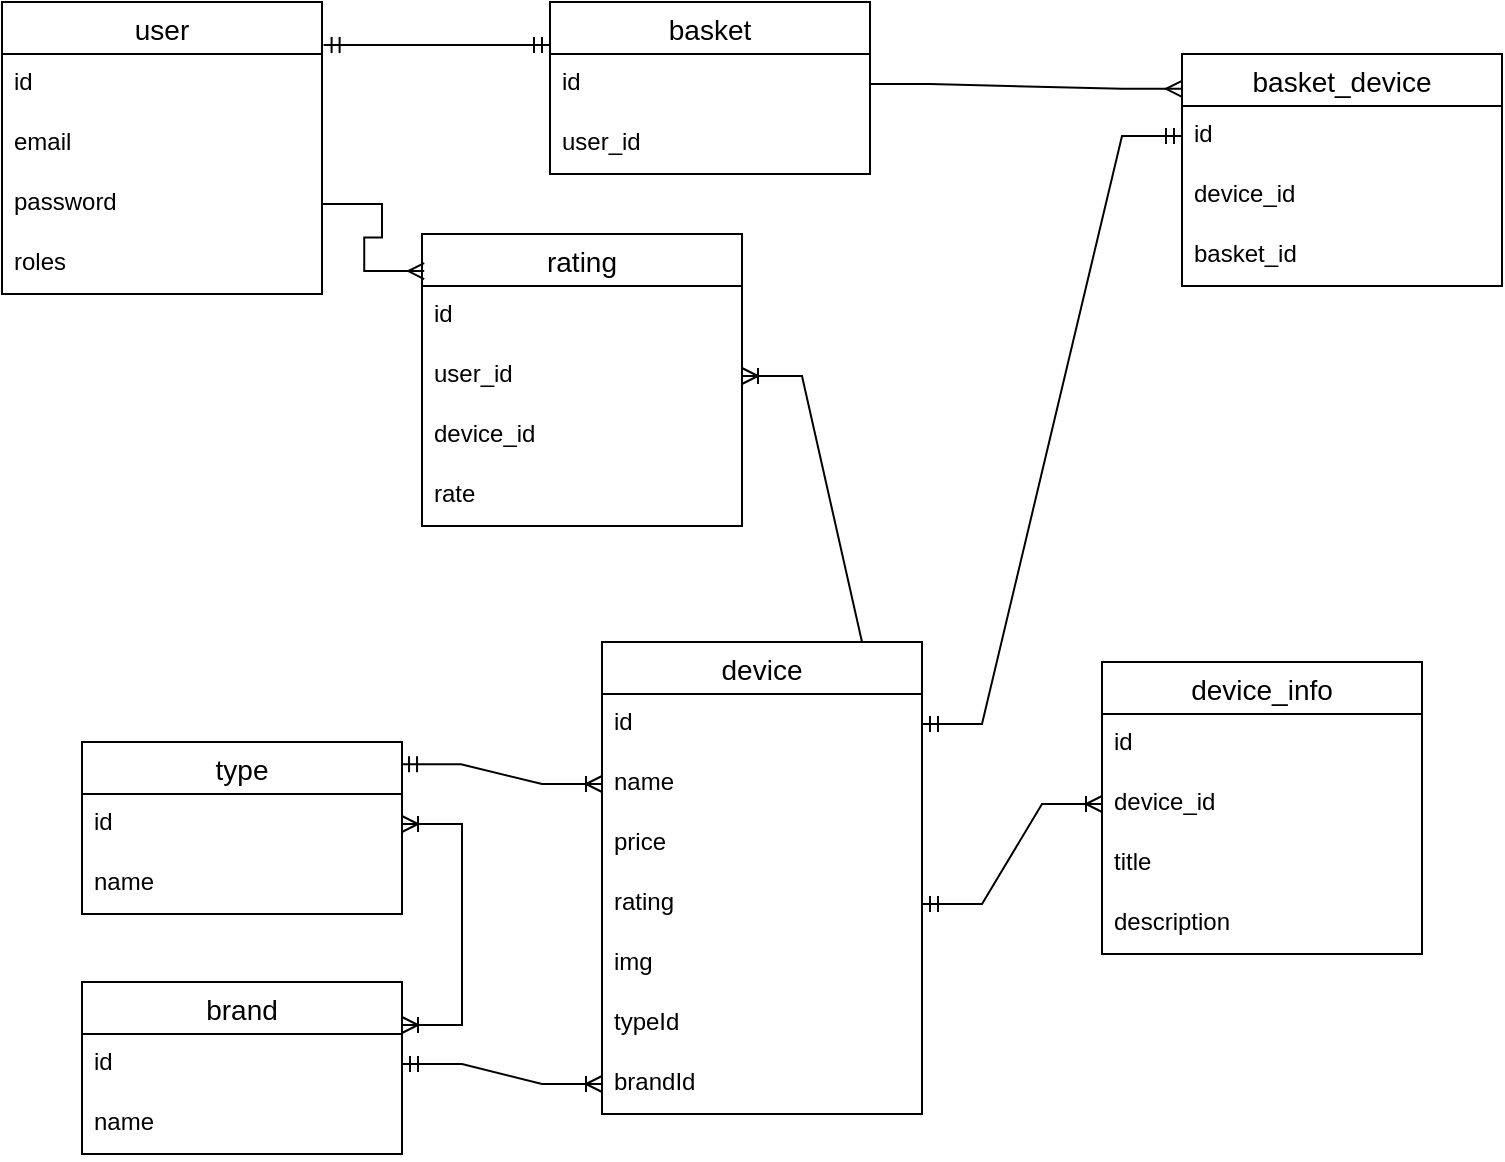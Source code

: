 <mxfile version="22.1.18" type="github">
  <diagram name="Page-1" id="M3IzxrUChmUWGdgaBAiZ">
    <mxGraphModel dx="2266" dy="920" grid="1" gridSize="10" guides="1" tooltips="1" connect="1" arrows="1" fold="1" page="1" pageScale="1" pageWidth="827" pageHeight="1169" math="0" shadow="0">
      <root>
        <mxCell id="0" />
        <mxCell id="1" parent="0" />
        <mxCell id="GBEgYmQzCYnmSpbXidUJ-2" value="user" style="swimlane;fontStyle=0;childLayout=stackLayout;horizontal=1;startSize=26;horizontalStack=0;resizeParent=1;resizeParentMax=0;resizeLast=0;collapsible=1;marginBottom=0;align=center;fontSize=14;" vertex="1" parent="1">
          <mxGeometry x="60" y="230" width="160" height="146" as="geometry">
            <mxRectangle x="40" y="250" width="70" height="30" as="alternateBounds" />
          </mxGeometry>
        </mxCell>
        <mxCell id="GBEgYmQzCYnmSpbXidUJ-3" value="id" style="text;strokeColor=none;fillColor=none;spacingLeft=4;spacingRight=4;overflow=hidden;rotatable=0;points=[[0,0.5],[1,0.5]];portConstraint=eastwest;fontSize=12;whiteSpace=wrap;html=1;" vertex="1" parent="GBEgYmQzCYnmSpbXidUJ-2">
          <mxGeometry y="26" width="160" height="30" as="geometry" />
        </mxCell>
        <mxCell id="GBEgYmQzCYnmSpbXidUJ-4" value="email&lt;br&gt;" style="text;strokeColor=none;fillColor=none;spacingLeft=4;spacingRight=4;overflow=hidden;rotatable=0;points=[[0,0.5],[1,0.5]];portConstraint=eastwest;fontSize=12;whiteSpace=wrap;html=1;" vertex="1" parent="GBEgYmQzCYnmSpbXidUJ-2">
          <mxGeometry y="56" width="160" height="30" as="geometry" />
        </mxCell>
        <mxCell id="GBEgYmQzCYnmSpbXidUJ-5" value="password" style="text;strokeColor=none;fillColor=none;spacingLeft=4;spacingRight=4;overflow=hidden;rotatable=0;points=[[0,0.5],[1,0.5]];portConstraint=eastwest;fontSize=12;whiteSpace=wrap;html=1;" vertex="1" parent="GBEgYmQzCYnmSpbXidUJ-2">
          <mxGeometry y="86" width="160" height="30" as="geometry" />
        </mxCell>
        <mxCell id="GBEgYmQzCYnmSpbXidUJ-8" value="roles" style="text;strokeColor=none;fillColor=none;spacingLeft=4;spacingRight=4;overflow=hidden;rotatable=0;points=[[0,0.5],[1,0.5]];portConstraint=eastwest;fontSize=12;whiteSpace=wrap;html=1;" vertex="1" parent="GBEgYmQzCYnmSpbXidUJ-2">
          <mxGeometry y="116" width="160" height="30" as="geometry" />
        </mxCell>
        <mxCell id="GBEgYmQzCYnmSpbXidUJ-9" value="basket" style="swimlane;fontStyle=0;childLayout=stackLayout;horizontal=1;startSize=26;horizontalStack=0;resizeParent=1;resizeParentMax=0;resizeLast=0;collapsible=1;marginBottom=0;align=center;fontSize=14;" vertex="1" parent="1">
          <mxGeometry x="334" y="230" width="160" height="86" as="geometry" />
        </mxCell>
        <mxCell id="GBEgYmQzCYnmSpbXidUJ-10" value="id" style="text;strokeColor=none;fillColor=none;spacingLeft=4;spacingRight=4;overflow=hidden;rotatable=0;points=[[0,0.5],[1,0.5]];portConstraint=eastwest;fontSize=12;whiteSpace=wrap;html=1;" vertex="1" parent="GBEgYmQzCYnmSpbXidUJ-9">
          <mxGeometry y="26" width="160" height="30" as="geometry" />
        </mxCell>
        <mxCell id="GBEgYmQzCYnmSpbXidUJ-11" value="user_id&lt;br&gt;" style="text;strokeColor=none;fillColor=none;spacingLeft=4;spacingRight=4;overflow=hidden;rotatable=0;points=[[0,0.5],[1,0.5]];portConstraint=eastwest;fontSize=12;whiteSpace=wrap;html=1;" vertex="1" parent="GBEgYmQzCYnmSpbXidUJ-9">
          <mxGeometry y="56" width="160" height="30" as="geometry" />
        </mxCell>
        <mxCell id="GBEgYmQzCYnmSpbXidUJ-13" value="" style="edgeStyle=entityRelationEdgeStyle;fontSize=12;html=1;endArrow=ERmandOne;startArrow=ERmandOne;rounded=0;entryX=0;entryY=0.25;entryDx=0;entryDy=0;exitX=1.005;exitY=0.147;exitDx=0;exitDy=0;exitPerimeter=0;" edge="1" parent="1" source="GBEgYmQzCYnmSpbXidUJ-2" target="GBEgYmQzCYnmSpbXidUJ-9">
          <mxGeometry width="100" height="100" relative="1" as="geometry">
            <mxPoint x="200" y="270" as="sourcePoint" />
            <mxPoint x="300" y="170" as="targetPoint" />
          </mxGeometry>
        </mxCell>
        <mxCell id="GBEgYmQzCYnmSpbXidUJ-14" value="device" style="swimlane;fontStyle=0;childLayout=stackLayout;horizontal=1;startSize=26;horizontalStack=0;resizeParent=1;resizeParentMax=0;resizeLast=0;collapsible=1;marginBottom=0;align=center;fontSize=14;" vertex="1" parent="1">
          <mxGeometry x="360" y="550" width="160" height="236" as="geometry" />
        </mxCell>
        <mxCell id="GBEgYmQzCYnmSpbXidUJ-15" value="id" style="text;strokeColor=none;fillColor=none;spacingLeft=4;spacingRight=4;overflow=hidden;rotatable=0;points=[[0,0.5],[1,0.5]];portConstraint=eastwest;fontSize=12;whiteSpace=wrap;html=1;" vertex="1" parent="GBEgYmQzCYnmSpbXidUJ-14">
          <mxGeometry y="26" width="160" height="30" as="geometry" />
        </mxCell>
        <mxCell id="GBEgYmQzCYnmSpbXidUJ-16" value="name&lt;span style=&quot;white-space: pre;&quot;&gt;&#x9;&lt;/span&gt;" style="text;strokeColor=none;fillColor=none;spacingLeft=4;spacingRight=4;overflow=hidden;rotatable=0;points=[[0,0.5],[1,0.5]];portConstraint=eastwest;fontSize=12;whiteSpace=wrap;html=1;" vertex="1" parent="GBEgYmQzCYnmSpbXidUJ-14">
          <mxGeometry y="56" width="160" height="30" as="geometry" />
        </mxCell>
        <mxCell id="GBEgYmQzCYnmSpbXidUJ-17" value="price&lt;br&gt;" style="text;strokeColor=none;fillColor=none;spacingLeft=4;spacingRight=4;overflow=hidden;rotatable=0;points=[[0,0.5],[1,0.5]];portConstraint=eastwest;fontSize=12;whiteSpace=wrap;html=1;" vertex="1" parent="GBEgYmQzCYnmSpbXidUJ-14">
          <mxGeometry y="86" width="160" height="30" as="geometry" />
        </mxCell>
        <mxCell id="GBEgYmQzCYnmSpbXidUJ-18" value="rating" style="text;strokeColor=none;fillColor=none;spacingLeft=4;spacingRight=4;overflow=hidden;rotatable=0;points=[[0,0.5],[1,0.5]];portConstraint=eastwest;fontSize=12;whiteSpace=wrap;html=1;" vertex="1" parent="GBEgYmQzCYnmSpbXidUJ-14">
          <mxGeometry y="116" width="160" height="30" as="geometry" />
        </mxCell>
        <mxCell id="GBEgYmQzCYnmSpbXidUJ-19" value="img&lt;br&gt;" style="text;strokeColor=none;fillColor=none;spacingLeft=4;spacingRight=4;overflow=hidden;rotatable=0;points=[[0,0.5],[1,0.5]];portConstraint=eastwest;fontSize=12;whiteSpace=wrap;html=1;" vertex="1" parent="GBEgYmQzCYnmSpbXidUJ-14">
          <mxGeometry y="146" width="160" height="30" as="geometry" />
        </mxCell>
        <mxCell id="GBEgYmQzCYnmSpbXidUJ-20" value="typeId" style="text;strokeColor=none;fillColor=none;spacingLeft=4;spacingRight=4;overflow=hidden;rotatable=0;points=[[0,0.5],[1,0.5]];portConstraint=eastwest;fontSize=12;whiteSpace=wrap;html=1;" vertex="1" parent="GBEgYmQzCYnmSpbXidUJ-14">
          <mxGeometry y="176" width="160" height="30" as="geometry" />
        </mxCell>
        <mxCell id="GBEgYmQzCYnmSpbXidUJ-21" value="brandId&lt;br&gt;" style="text;strokeColor=none;fillColor=none;spacingLeft=4;spacingRight=4;overflow=hidden;rotatable=0;points=[[0,0.5],[1,0.5]];portConstraint=eastwest;fontSize=12;whiteSpace=wrap;html=1;" vertex="1" parent="GBEgYmQzCYnmSpbXidUJ-14">
          <mxGeometry y="206" width="160" height="30" as="geometry" />
        </mxCell>
        <mxCell id="GBEgYmQzCYnmSpbXidUJ-22" value="brand" style="swimlane;fontStyle=0;childLayout=stackLayout;horizontal=1;startSize=26;horizontalStack=0;resizeParent=1;resizeParentMax=0;resizeLast=0;collapsible=1;marginBottom=0;align=center;fontSize=14;" vertex="1" parent="1">
          <mxGeometry x="100" y="720" width="160" height="86" as="geometry" />
        </mxCell>
        <mxCell id="GBEgYmQzCYnmSpbXidUJ-23" value="id" style="text;strokeColor=none;fillColor=none;spacingLeft=4;spacingRight=4;overflow=hidden;rotatable=0;points=[[0,0.5],[1,0.5]];portConstraint=eastwest;fontSize=12;whiteSpace=wrap;html=1;" vertex="1" parent="GBEgYmQzCYnmSpbXidUJ-22">
          <mxGeometry y="26" width="160" height="30" as="geometry" />
        </mxCell>
        <mxCell id="GBEgYmQzCYnmSpbXidUJ-24" value="name" style="text;strokeColor=none;fillColor=none;spacingLeft=4;spacingRight=4;overflow=hidden;rotatable=0;points=[[0,0.5],[1,0.5]];portConstraint=eastwest;fontSize=12;whiteSpace=wrap;html=1;" vertex="1" parent="GBEgYmQzCYnmSpbXidUJ-22">
          <mxGeometry y="56" width="160" height="30" as="geometry" />
        </mxCell>
        <mxCell id="GBEgYmQzCYnmSpbXidUJ-26" value="type" style="swimlane;fontStyle=0;childLayout=stackLayout;horizontal=1;startSize=26;horizontalStack=0;resizeParent=1;resizeParentMax=0;resizeLast=0;collapsible=1;marginBottom=0;align=center;fontSize=14;" vertex="1" parent="1">
          <mxGeometry x="100" y="600" width="160" height="86" as="geometry" />
        </mxCell>
        <mxCell id="GBEgYmQzCYnmSpbXidUJ-27" value="id" style="text;strokeColor=none;fillColor=none;spacingLeft=4;spacingRight=4;overflow=hidden;rotatable=0;points=[[0,0.5],[1,0.5]];portConstraint=eastwest;fontSize=12;whiteSpace=wrap;html=1;" vertex="1" parent="GBEgYmQzCYnmSpbXidUJ-26">
          <mxGeometry y="26" width="160" height="30" as="geometry" />
        </mxCell>
        <mxCell id="GBEgYmQzCYnmSpbXidUJ-28" value="name" style="text;strokeColor=none;fillColor=none;spacingLeft=4;spacingRight=4;overflow=hidden;rotatable=0;points=[[0,0.5],[1,0.5]];portConstraint=eastwest;fontSize=12;whiteSpace=wrap;html=1;" vertex="1" parent="GBEgYmQzCYnmSpbXidUJ-26">
          <mxGeometry y="56" width="160" height="30" as="geometry" />
        </mxCell>
        <mxCell id="GBEgYmQzCYnmSpbXidUJ-30" value="" style="edgeStyle=entityRelationEdgeStyle;fontSize=12;html=1;endArrow=ERoneToMany;startArrow=ERmandOne;rounded=0;exitX=0.997;exitY=0.129;exitDx=0;exitDy=0;exitPerimeter=0;entryX=0;entryY=0.5;entryDx=0;entryDy=0;" edge="1" parent="1" source="GBEgYmQzCYnmSpbXidUJ-26" target="GBEgYmQzCYnmSpbXidUJ-16">
          <mxGeometry width="100" height="100" relative="1" as="geometry">
            <mxPoint x="320" y="660" as="sourcePoint" />
            <mxPoint x="546" y="387" as="targetPoint" />
          </mxGeometry>
        </mxCell>
        <mxCell id="GBEgYmQzCYnmSpbXidUJ-32" value="" style="edgeStyle=entityRelationEdgeStyle;fontSize=12;html=1;endArrow=ERoneToMany;startArrow=ERmandOne;rounded=0;exitX=1;exitY=0.5;exitDx=0;exitDy=0;entryX=0;entryY=0.5;entryDx=0;entryDy=0;" edge="1" parent="1" source="GBEgYmQzCYnmSpbXidUJ-23" target="GBEgYmQzCYnmSpbXidUJ-21">
          <mxGeometry width="100" height="100" relative="1" as="geometry">
            <mxPoint x="580" y="610" as="sourcePoint" />
            <mxPoint x="540" y="590" as="targetPoint" />
          </mxGeometry>
        </mxCell>
        <mxCell id="GBEgYmQzCYnmSpbXidUJ-34" value="" style="edgeStyle=entityRelationEdgeStyle;fontSize=12;html=1;endArrow=ERoneToMany;startArrow=ERoneToMany;rounded=0;exitX=1;exitY=0.5;exitDx=0;exitDy=0;entryX=1;entryY=0.25;entryDx=0;entryDy=0;" edge="1" parent="1" source="GBEgYmQzCYnmSpbXidUJ-27" target="GBEgYmQzCYnmSpbXidUJ-22">
          <mxGeometry width="100" height="100" relative="1" as="geometry">
            <mxPoint x="580" y="610" as="sourcePoint" />
            <mxPoint x="680" y="510" as="targetPoint" />
          </mxGeometry>
        </mxCell>
        <mxCell id="GBEgYmQzCYnmSpbXidUJ-35" value="device_info" style="swimlane;fontStyle=0;childLayout=stackLayout;horizontal=1;startSize=26;horizontalStack=0;resizeParent=1;resizeParentMax=0;resizeLast=0;collapsible=1;marginBottom=0;align=center;fontSize=14;" vertex="1" parent="1">
          <mxGeometry x="610" y="560" width="160" height="146" as="geometry" />
        </mxCell>
        <mxCell id="GBEgYmQzCYnmSpbXidUJ-36" value="id" style="text;strokeColor=none;fillColor=none;spacingLeft=4;spacingRight=4;overflow=hidden;rotatable=0;points=[[0,0.5],[1,0.5]];portConstraint=eastwest;fontSize=12;whiteSpace=wrap;html=1;" vertex="1" parent="GBEgYmQzCYnmSpbXidUJ-35">
          <mxGeometry y="26" width="160" height="30" as="geometry" />
        </mxCell>
        <mxCell id="GBEgYmQzCYnmSpbXidUJ-37" value="device_id" style="text;strokeColor=none;fillColor=none;spacingLeft=4;spacingRight=4;overflow=hidden;rotatable=0;points=[[0,0.5],[1,0.5]];portConstraint=eastwest;fontSize=12;whiteSpace=wrap;html=1;" vertex="1" parent="GBEgYmQzCYnmSpbXidUJ-35">
          <mxGeometry y="56" width="160" height="30" as="geometry" />
        </mxCell>
        <mxCell id="GBEgYmQzCYnmSpbXidUJ-39" value="title&lt;br&gt;" style="text;strokeColor=none;fillColor=none;spacingLeft=4;spacingRight=4;overflow=hidden;rotatable=0;points=[[0,0.5],[1,0.5]];portConstraint=eastwest;fontSize=12;whiteSpace=wrap;html=1;" vertex="1" parent="GBEgYmQzCYnmSpbXidUJ-35">
          <mxGeometry y="86" width="160" height="30" as="geometry" />
        </mxCell>
        <mxCell id="GBEgYmQzCYnmSpbXidUJ-38" value="description" style="text;strokeColor=none;fillColor=none;spacingLeft=4;spacingRight=4;overflow=hidden;rotatable=0;points=[[0,0.5],[1,0.5]];portConstraint=eastwest;fontSize=12;whiteSpace=wrap;html=1;" vertex="1" parent="GBEgYmQzCYnmSpbXidUJ-35">
          <mxGeometry y="116" width="160" height="30" as="geometry" />
        </mxCell>
        <mxCell id="GBEgYmQzCYnmSpbXidUJ-40" value="" style="edgeStyle=entityRelationEdgeStyle;fontSize=12;html=1;endArrow=ERoneToMany;startArrow=ERmandOne;rounded=0;exitX=1;exitY=0.5;exitDx=0;exitDy=0;entryX=0;entryY=0.5;entryDx=0;entryDy=0;" edge="1" parent="1" source="GBEgYmQzCYnmSpbXidUJ-18" target="GBEgYmQzCYnmSpbXidUJ-37">
          <mxGeometry width="100" height="100" relative="1" as="geometry">
            <mxPoint x="580" y="610" as="sourcePoint" />
            <mxPoint x="680" y="510" as="targetPoint" />
          </mxGeometry>
        </mxCell>
        <mxCell id="GBEgYmQzCYnmSpbXidUJ-41" value="basket_device" style="swimlane;fontStyle=0;childLayout=stackLayout;horizontal=1;startSize=26;horizontalStack=0;resizeParent=1;resizeParentMax=0;resizeLast=0;collapsible=1;marginBottom=0;align=center;fontSize=14;" vertex="1" parent="1">
          <mxGeometry x="650" y="256" width="160" height="116" as="geometry" />
        </mxCell>
        <mxCell id="GBEgYmQzCYnmSpbXidUJ-42" value="id&lt;br&gt;" style="text;strokeColor=none;fillColor=none;spacingLeft=4;spacingRight=4;overflow=hidden;rotatable=0;points=[[0,0.5],[1,0.5]];portConstraint=eastwest;fontSize=12;whiteSpace=wrap;html=1;" vertex="1" parent="GBEgYmQzCYnmSpbXidUJ-41">
          <mxGeometry y="26" width="160" height="30" as="geometry" />
        </mxCell>
        <mxCell id="GBEgYmQzCYnmSpbXidUJ-43" value="device_id" style="text;strokeColor=none;fillColor=none;spacingLeft=4;spacingRight=4;overflow=hidden;rotatable=0;points=[[0,0.5],[1,0.5]];portConstraint=eastwest;fontSize=12;whiteSpace=wrap;html=1;" vertex="1" parent="GBEgYmQzCYnmSpbXidUJ-41">
          <mxGeometry y="56" width="160" height="30" as="geometry" />
        </mxCell>
        <mxCell id="GBEgYmQzCYnmSpbXidUJ-44" value="basket_id" style="text;strokeColor=none;fillColor=none;spacingLeft=4;spacingRight=4;overflow=hidden;rotatable=0;points=[[0,0.5],[1,0.5]];portConstraint=eastwest;fontSize=12;whiteSpace=wrap;html=1;" vertex="1" parent="GBEgYmQzCYnmSpbXidUJ-41">
          <mxGeometry y="86" width="160" height="30" as="geometry" />
        </mxCell>
        <mxCell id="GBEgYmQzCYnmSpbXidUJ-45" value="" style="edgeStyle=entityRelationEdgeStyle;fontSize=12;html=1;endArrow=ERmany;rounded=0;exitX=1;exitY=0.5;exitDx=0;exitDy=0;entryX=0;entryY=0.15;entryDx=0;entryDy=0;entryPerimeter=0;" edge="1" parent="1" source="GBEgYmQzCYnmSpbXidUJ-10" target="GBEgYmQzCYnmSpbXidUJ-41">
          <mxGeometry width="100" height="100" relative="1" as="geometry">
            <mxPoint x="580" y="410" as="sourcePoint" />
            <mxPoint x="680" y="310" as="targetPoint" />
          </mxGeometry>
        </mxCell>
        <mxCell id="GBEgYmQzCYnmSpbXidUJ-46" value="" style="edgeStyle=entityRelationEdgeStyle;fontSize=12;html=1;endArrow=ERmandOne;startArrow=ERmandOne;rounded=0;exitX=1;exitY=0.5;exitDx=0;exitDy=0;entryX=0;entryY=0.5;entryDx=0;entryDy=0;" edge="1" parent="1" source="GBEgYmQzCYnmSpbXidUJ-15" target="GBEgYmQzCYnmSpbXidUJ-42">
          <mxGeometry width="100" height="100" relative="1" as="geometry">
            <mxPoint x="580" y="410" as="sourcePoint" />
            <mxPoint x="680" y="310" as="targetPoint" />
          </mxGeometry>
        </mxCell>
        <mxCell id="GBEgYmQzCYnmSpbXidUJ-47" value="rating" style="swimlane;fontStyle=0;childLayout=stackLayout;horizontal=1;startSize=26;horizontalStack=0;resizeParent=1;resizeParentMax=0;resizeLast=0;collapsible=1;marginBottom=0;align=center;fontSize=14;" vertex="1" parent="1">
          <mxGeometry x="270" y="346" width="160" height="146" as="geometry" />
        </mxCell>
        <mxCell id="GBEgYmQzCYnmSpbXidUJ-48" value="id" style="text;strokeColor=none;fillColor=none;spacingLeft=4;spacingRight=4;overflow=hidden;rotatable=0;points=[[0,0.5],[1,0.5]];portConstraint=eastwest;fontSize=12;whiteSpace=wrap;html=1;" vertex="1" parent="GBEgYmQzCYnmSpbXidUJ-47">
          <mxGeometry y="26" width="160" height="30" as="geometry" />
        </mxCell>
        <mxCell id="GBEgYmQzCYnmSpbXidUJ-49" value="user_id" style="text;strokeColor=none;fillColor=none;spacingLeft=4;spacingRight=4;overflow=hidden;rotatable=0;points=[[0,0.5],[1,0.5]];portConstraint=eastwest;fontSize=12;whiteSpace=wrap;html=1;" vertex="1" parent="GBEgYmQzCYnmSpbXidUJ-47">
          <mxGeometry y="56" width="160" height="30" as="geometry" />
        </mxCell>
        <mxCell id="GBEgYmQzCYnmSpbXidUJ-50" value="device_id" style="text;strokeColor=none;fillColor=none;spacingLeft=4;spacingRight=4;overflow=hidden;rotatable=0;points=[[0,0.5],[1,0.5]];portConstraint=eastwest;fontSize=12;whiteSpace=wrap;html=1;" vertex="1" parent="GBEgYmQzCYnmSpbXidUJ-47">
          <mxGeometry y="86" width="160" height="30" as="geometry" />
        </mxCell>
        <mxCell id="GBEgYmQzCYnmSpbXidUJ-53" value="rate" style="text;strokeColor=none;fillColor=none;spacingLeft=4;spacingRight=4;overflow=hidden;rotatable=0;points=[[0,0.5],[1,0.5]];portConstraint=eastwest;fontSize=12;whiteSpace=wrap;html=1;" vertex="1" parent="GBEgYmQzCYnmSpbXidUJ-47">
          <mxGeometry y="116" width="160" height="30" as="geometry" />
        </mxCell>
        <mxCell id="GBEgYmQzCYnmSpbXidUJ-54" value="" style="edgeStyle=entityRelationEdgeStyle;fontSize=12;html=1;endArrow=ERmany;rounded=0;exitX=1;exitY=0.5;exitDx=0;exitDy=0;entryX=0.007;entryY=0.127;entryDx=0;entryDy=0;entryPerimeter=0;" edge="1" parent="1" source="GBEgYmQzCYnmSpbXidUJ-5" target="GBEgYmQzCYnmSpbXidUJ-47">
          <mxGeometry width="100" height="100" relative="1" as="geometry">
            <mxPoint x="580" y="410" as="sourcePoint" />
            <mxPoint x="310" y="359" as="targetPoint" />
          </mxGeometry>
        </mxCell>
        <mxCell id="GBEgYmQzCYnmSpbXidUJ-55" value="" style="edgeStyle=entityRelationEdgeStyle;fontSize=12;html=1;endArrow=ERoneToMany;rounded=0;entryX=1;entryY=0.5;entryDx=0;entryDy=0;exitX=1;exitY=0;exitDx=0;exitDy=0;" edge="1" parent="1" source="GBEgYmQzCYnmSpbXidUJ-14" target="GBEgYmQzCYnmSpbXidUJ-49">
          <mxGeometry width="100" height="100" relative="1" as="geometry">
            <mxPoint x="530" y="550" as="sourcePoint" />
            <mxPoint x="320" y="480" as="targetPoint" />
            <Array as="points">
              <mxPoint x="370" y="550" />
              <mxPoint x="370" y="550" />
              <mxPoint x="240" y="500" />
            </Array>
          </mxGeometry>
        </mxCell>
      </root>
    </mxGraphModel>
  </diagram>
</mxfile>
